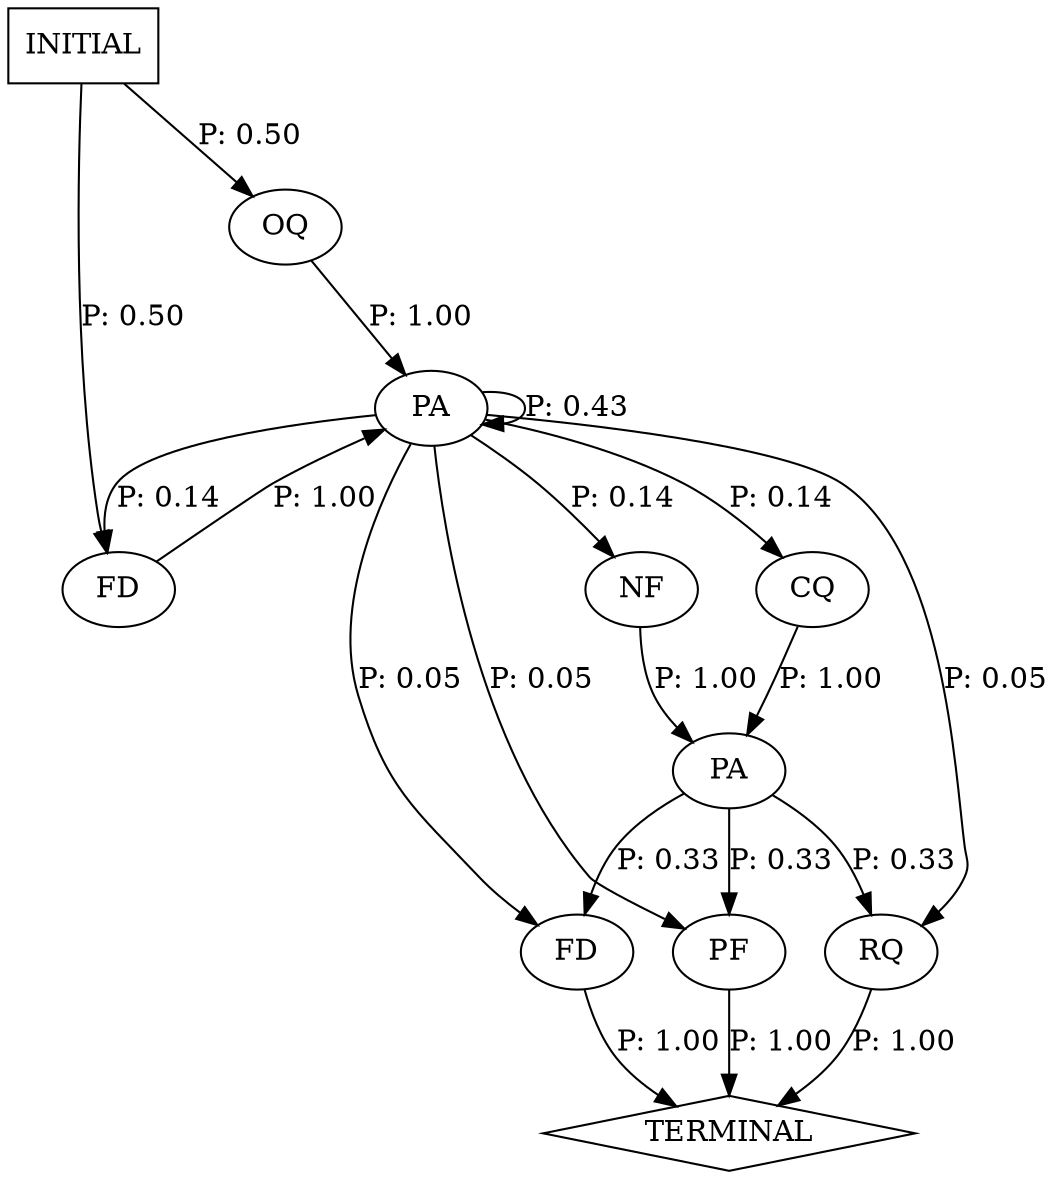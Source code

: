 digraph G {
  0 [label="CQ"];
  1 [label="FD"];
  2 [label="FD"];
  3 [label="NF"];
  4 [label="OQ"];
  5 [label="PA"];
  6 [label="PA"];
  7 [label="PF"];
  8 [label="RQ"];
  9 [label="TERMINAL",shape=diamond];
  10 [label="INITIAL",shape=box];
0->5 [label="P: 1.00"];
1->6 [label="P: 1.00"];
2->9 [label="P: 1.00"];
3->5 [label="P: 1.00"];
4->6 [label="P: 1.00"];
5->2 [label="P: 0.33"];
5->7 [label="P: 0.33"];
5->8 [label="P: 0.33"];
6->0 [label="P: 0.14"];
6->2 [label="P: 0.05"];
6->1 [label="P: 0.14"];
6->3 [label="P: 0.14"];
6->6 [label="P: 0.43"];
6->7 [label="P: 0.05"];
6->8 [label="P: 0.05"];
7->9 [label="P: 1.00"];
8->9 [label="P: 1.00"];
10->1 [label="P: 0.50"];
10->4 [label="P: 0.50"];
}

